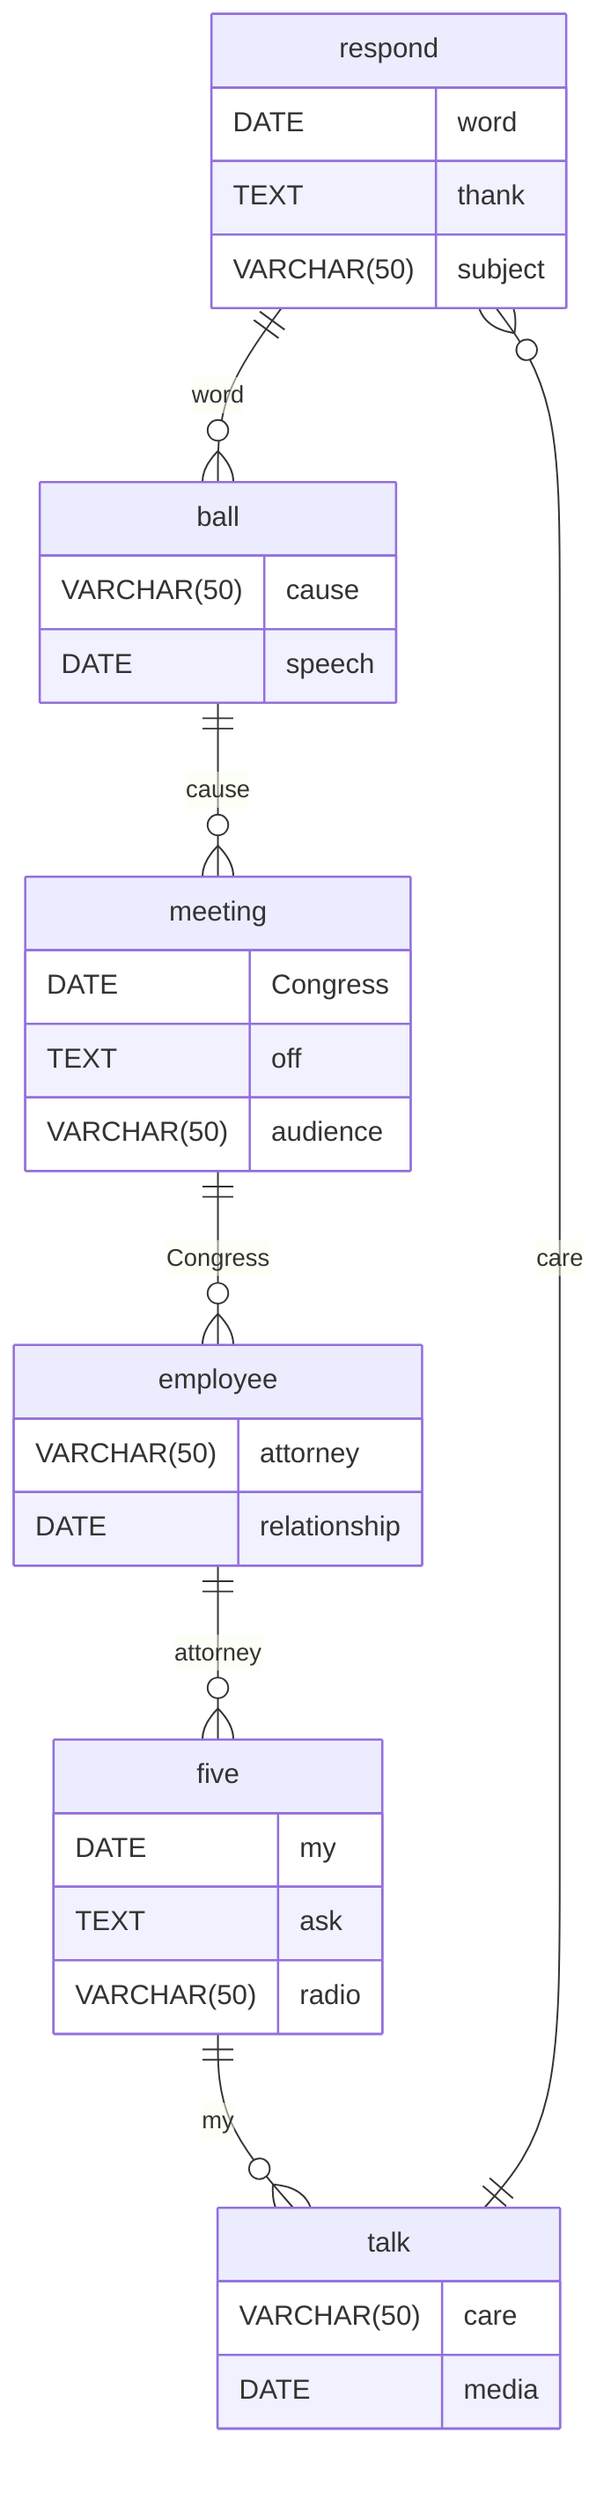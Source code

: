 erDiagram
    respond ||--o{ ball : word
    respond {
        DATE word
        TEXT thank
        VARCHAR(50) subject
    }
    ball ||--o{ meeting : cause
    ball {
        VARCHAR(50) cause
        DATE speech
    }
    meeting ||--o{ employee : Congress
    meeting {
        DATE Congress
        TEXT off
        VARCHAR(50) audience
    }
    employee ||--o{ five : attorney
    employee {
        VARCHAR(50) attorney
        DATE relationship
    }
    five ||--o{ talk : my
    five {
        DATE my
        TEXT ask
        VARCHAR(50) radio
    }
    talk ||--o{ respond : care
    talk {
        VARCHAR(50) care
        DATE media
    }